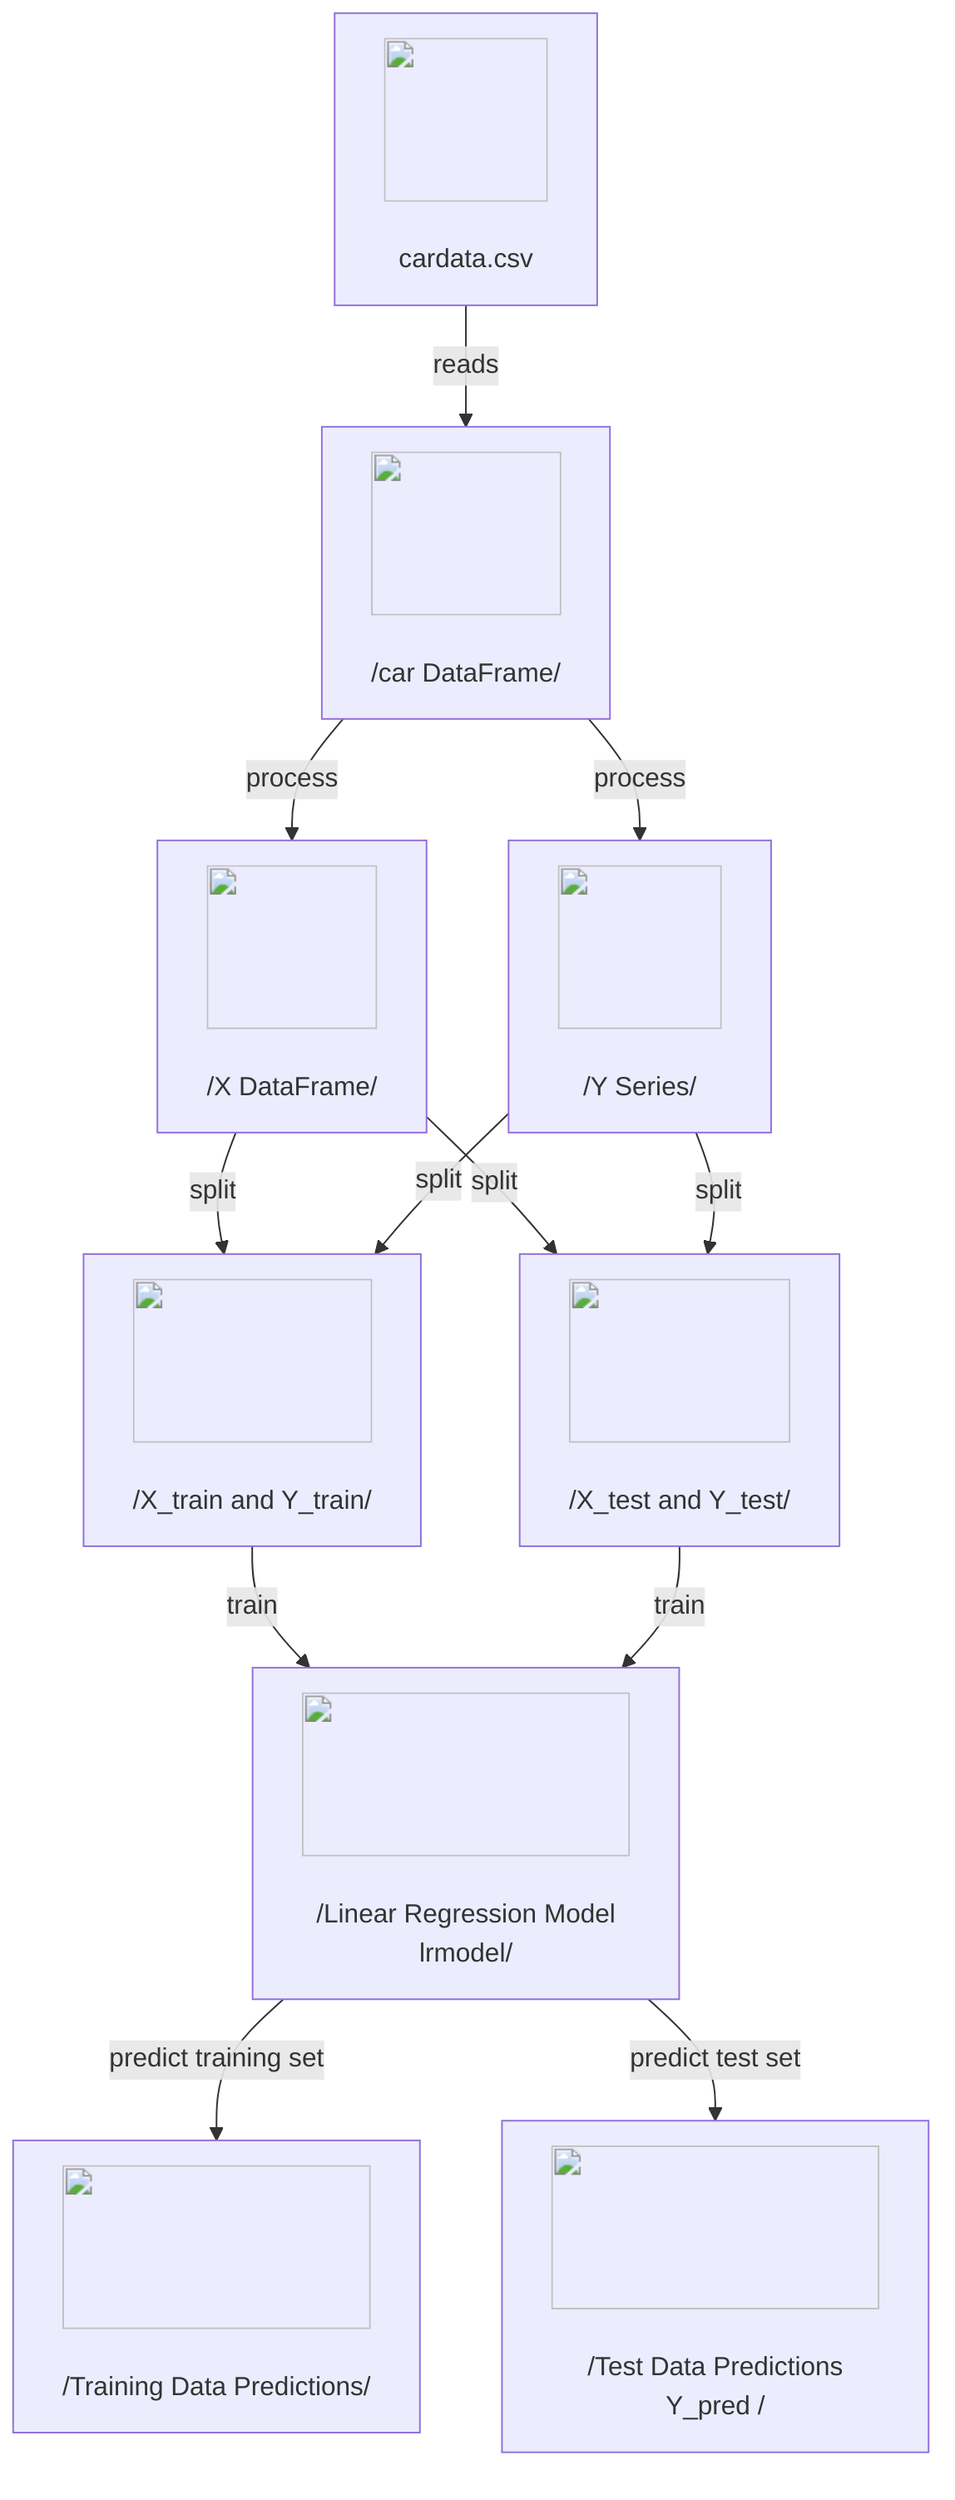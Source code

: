flowchart TD  
  %% Node for the data source  
  A["<img src='icons/file.svg' width=100 height=100/> <br/> cardata.csv"] -->|reads| B["<img src='icons/table.svg' width=100 height=100/> <br/> /car DataFrame/"]  
  %% Nodes for data processing  
  B -->|process| C["<img src='icons/column_split.svg' width=100 height=100/> <br/> /X DataFrame/"] & D["<img src='icons/column_split.svg' width=100 height=100/> <br/> /Y Series/"]  
  C & D -->|split| E["<img src='icons/table.svg' width=100 height=100/> <br/> /X_train and Y_train/"] & F["<img src='icons/table.svg' width=100 height=100/> <br/> /X_test and Y_test/"]  
  
  %% Node for model  
  E & F -->|train| G["<img src='icons/brain.svg' width=100 height=100/> <br/> /Linear Regression Model lrmodel/"]  
  
  %% Nodes for predictions  
  G -->|predict training set| H["<img src='dummy_plots/lineplot_template.svg' width=100 height=100/> <br/> /Training Data Predictions/"]  
  G -->|predict test set| I["<img src='dummy_plots/lineplot_template.svg' width=100 height=100/> <br/> /Test Data Predictions Y_pred /"]  
  
  %% Additional comments  
  %% B: DataFrame containing car data loaded from the CSV file  
  %% C: Features DataFrame excluding 'Car_Name' and 'Selling_Price'  
  %% D: Target variable 'Selling_Price'  
  %% E: Training set of the features and target variable  
  %% F: Testing set of the features and target variable  
  %% G: Linear Regression model instance  
  %% H: Predictions for the training data  
  %% I: Predictions for the testing data